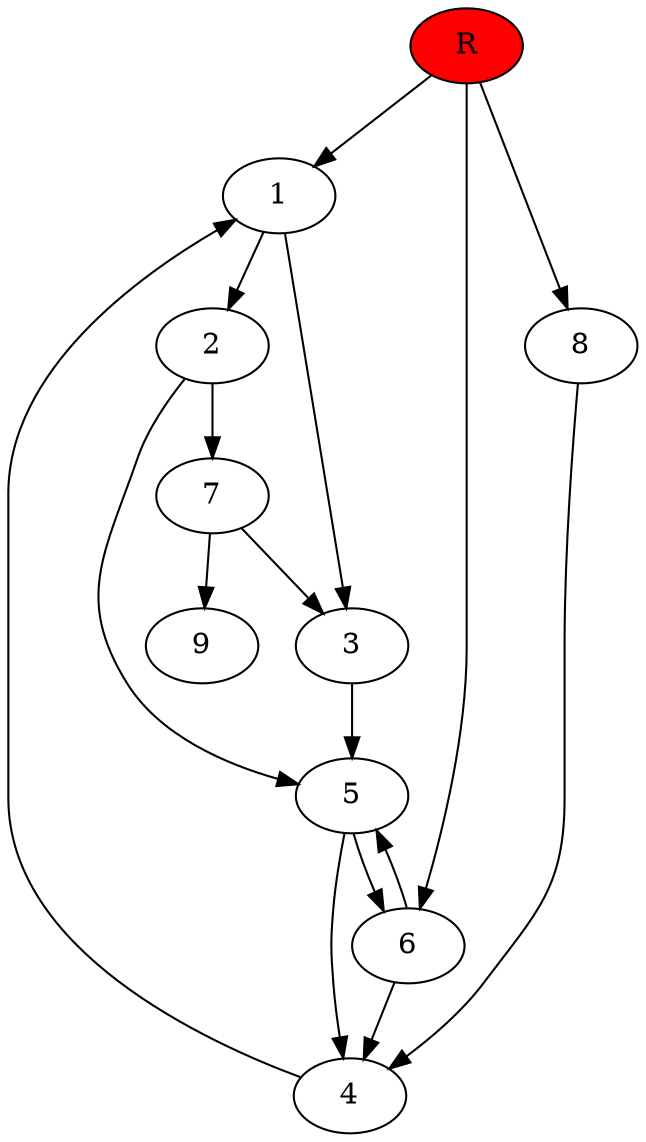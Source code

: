 digraph prb8026 {
	1
	2
	3
	4
	5
	6
	7
	8
	R [fillcolor="#ff0000" style=filled]
	1 -> 2
	1 -> 3
	2 -> 5
	2 -> 7
	3 -> 5
	4 -> 1
	5 -> 4
	5 -> 6
	6 -> 4
	6 -> 5
	7 -> 3
	7 -> 9
	8 -> 4
	R -> 1
	R -> 6
	R -> 8
}
